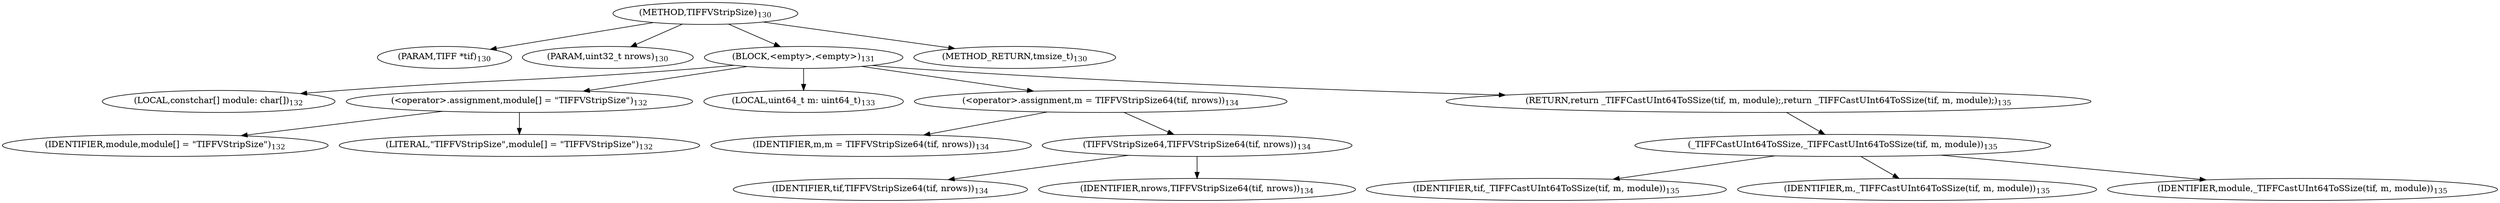 digraph "TIFFVStripSize" {  
"11215" [label = <(METHOD,TIFFVStripSize)<SUB>130</SUB>> ]
"11216" [label = <(PARAM,TIFF *tif)<SUB>130</SUB>> ]
"11217" [label = <(PARAM,uint32_t nrows)<SUB>130</SUB>> ]
"11218" [label = <(BLOCK,&lt;empty&gt;,&lt;empty&gt;)<SUB>131</SUB>> ]
"11219" [label = <(LOCAL,constchar[] module: char[])<SUB>132</SUB>> ]
"11220" [label = <(&lt;operator&gt;.assignment,module[] = &quot;TIFFVStripSize&quot;)<SUB>132</SUB>> ]
"11221" [label = <(IDENTIFIER,module,module[] = &quot;TIFFVStripSize&quot;)<SUB>132</SUB>> ]
"11222" [label = <(LITERAL,&quot;TIFFVStripSize&quot;,module[] = &quot;TIFFVStripSize&quot;)<SUB>132</SUB>> ]
"11223" [label = <(LOCAL,uint64_t m: uint64_t)<SUB>133</SUB>> ]
"11224" [label = <(&lt;operator&gt;.assignment,m = TIFFVStripSize64(tif, nrows))<SUB>134</SUB>> ]
"11225" [label = <(IDENTIFIER,m,m = TIFFVStripSize64(tif, nrows))<SUB>134</SUB>> ]
"11226" [label = <(TIFFVStripSize64,TIFFVStripSize64(tif, nrows))<SUB>134</SUB>> ]
"11227" [label = <(IDENTIFIER,tif,TIFFVStripSize64(tif, nrows))<SUB>134</SUB>> ]
"11228" [label = <(IDENTIFIER,nrows,TIFFVStripSize64(tif, nrows))<SUB>134</SUB>> ]
"11229" [label = <(RETURN,return _TIFFCastUInt64ToSSize(tif, m, module);,return _TIFFCastUInt64ToSSize(tif, m, module);)<SUB>135</SUB>> ]
"11230" [label = <(_TIFFCastUInt64ToSSize,_TIFFCastUInt64ToSSize(tif, m, module))<SUB>135</SUB>> ]
"11231" [label = <(IDENTIFIER,tif,_TIFFCastUInt64ToSSize(tif, m, module))<SUB>135</SUB>> ]
"11232" [label = <(IDENTIFIER,m,_TIFFCastUInt64ToSSize(tif, m, module))<SUB>135</SUB>> ]
"11233" [label = <(IDENTIFIER,module,_TIFFCastUInt64ToSSize(tif, m, module))<SUB>135</SUB>> ]
"11234" [label = <(METHOD_RETURN,tmsize_t)<SUB>130</SUB>> ]
  "11215" -> "11216" 
  "11215" -> "11217" 
  "11215" -> "11218" 
  "11215" -> "11234" 
  "11218" -> "11219" 
  "11218" -> "11220" 
  "11218" -> "11223" 
  "11218" -> "11224" 
  "11218" -> "11229" 
  "11220" -> "11221" 
  "11220" -> "11222" 
  "11224" -> "11225" 
  "11224" -> "11226" 
  "11226" -> "11227" 
  "11226" -> "11228" 
  "11229" -> "11230" 
  "11230" -> "11231" 
  "11230" -> "11232" 
  "11230" -> "11233" 
}
